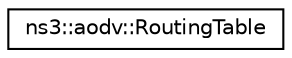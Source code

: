 digraph "Graphical Class Hierarchy"
{
 // LATEX_PDF_SIZE
  edge [fontname="Helvetica",fontsize="10",labelfontname="Helvetica",labelfontsize="10"];
  node [fontname="Helvetica",fontsize="10",shape=record];
  rankdir="LR";
  Node0 [label="ns3::aodv::RoutingTable",height=0.2,width=0.4,color="black", fillcolor="white", style="filled",URL="$classns3_1_1aodv_1_1_routing_table.html",tooltip="The Routing table used by AODV protocol."];
}
